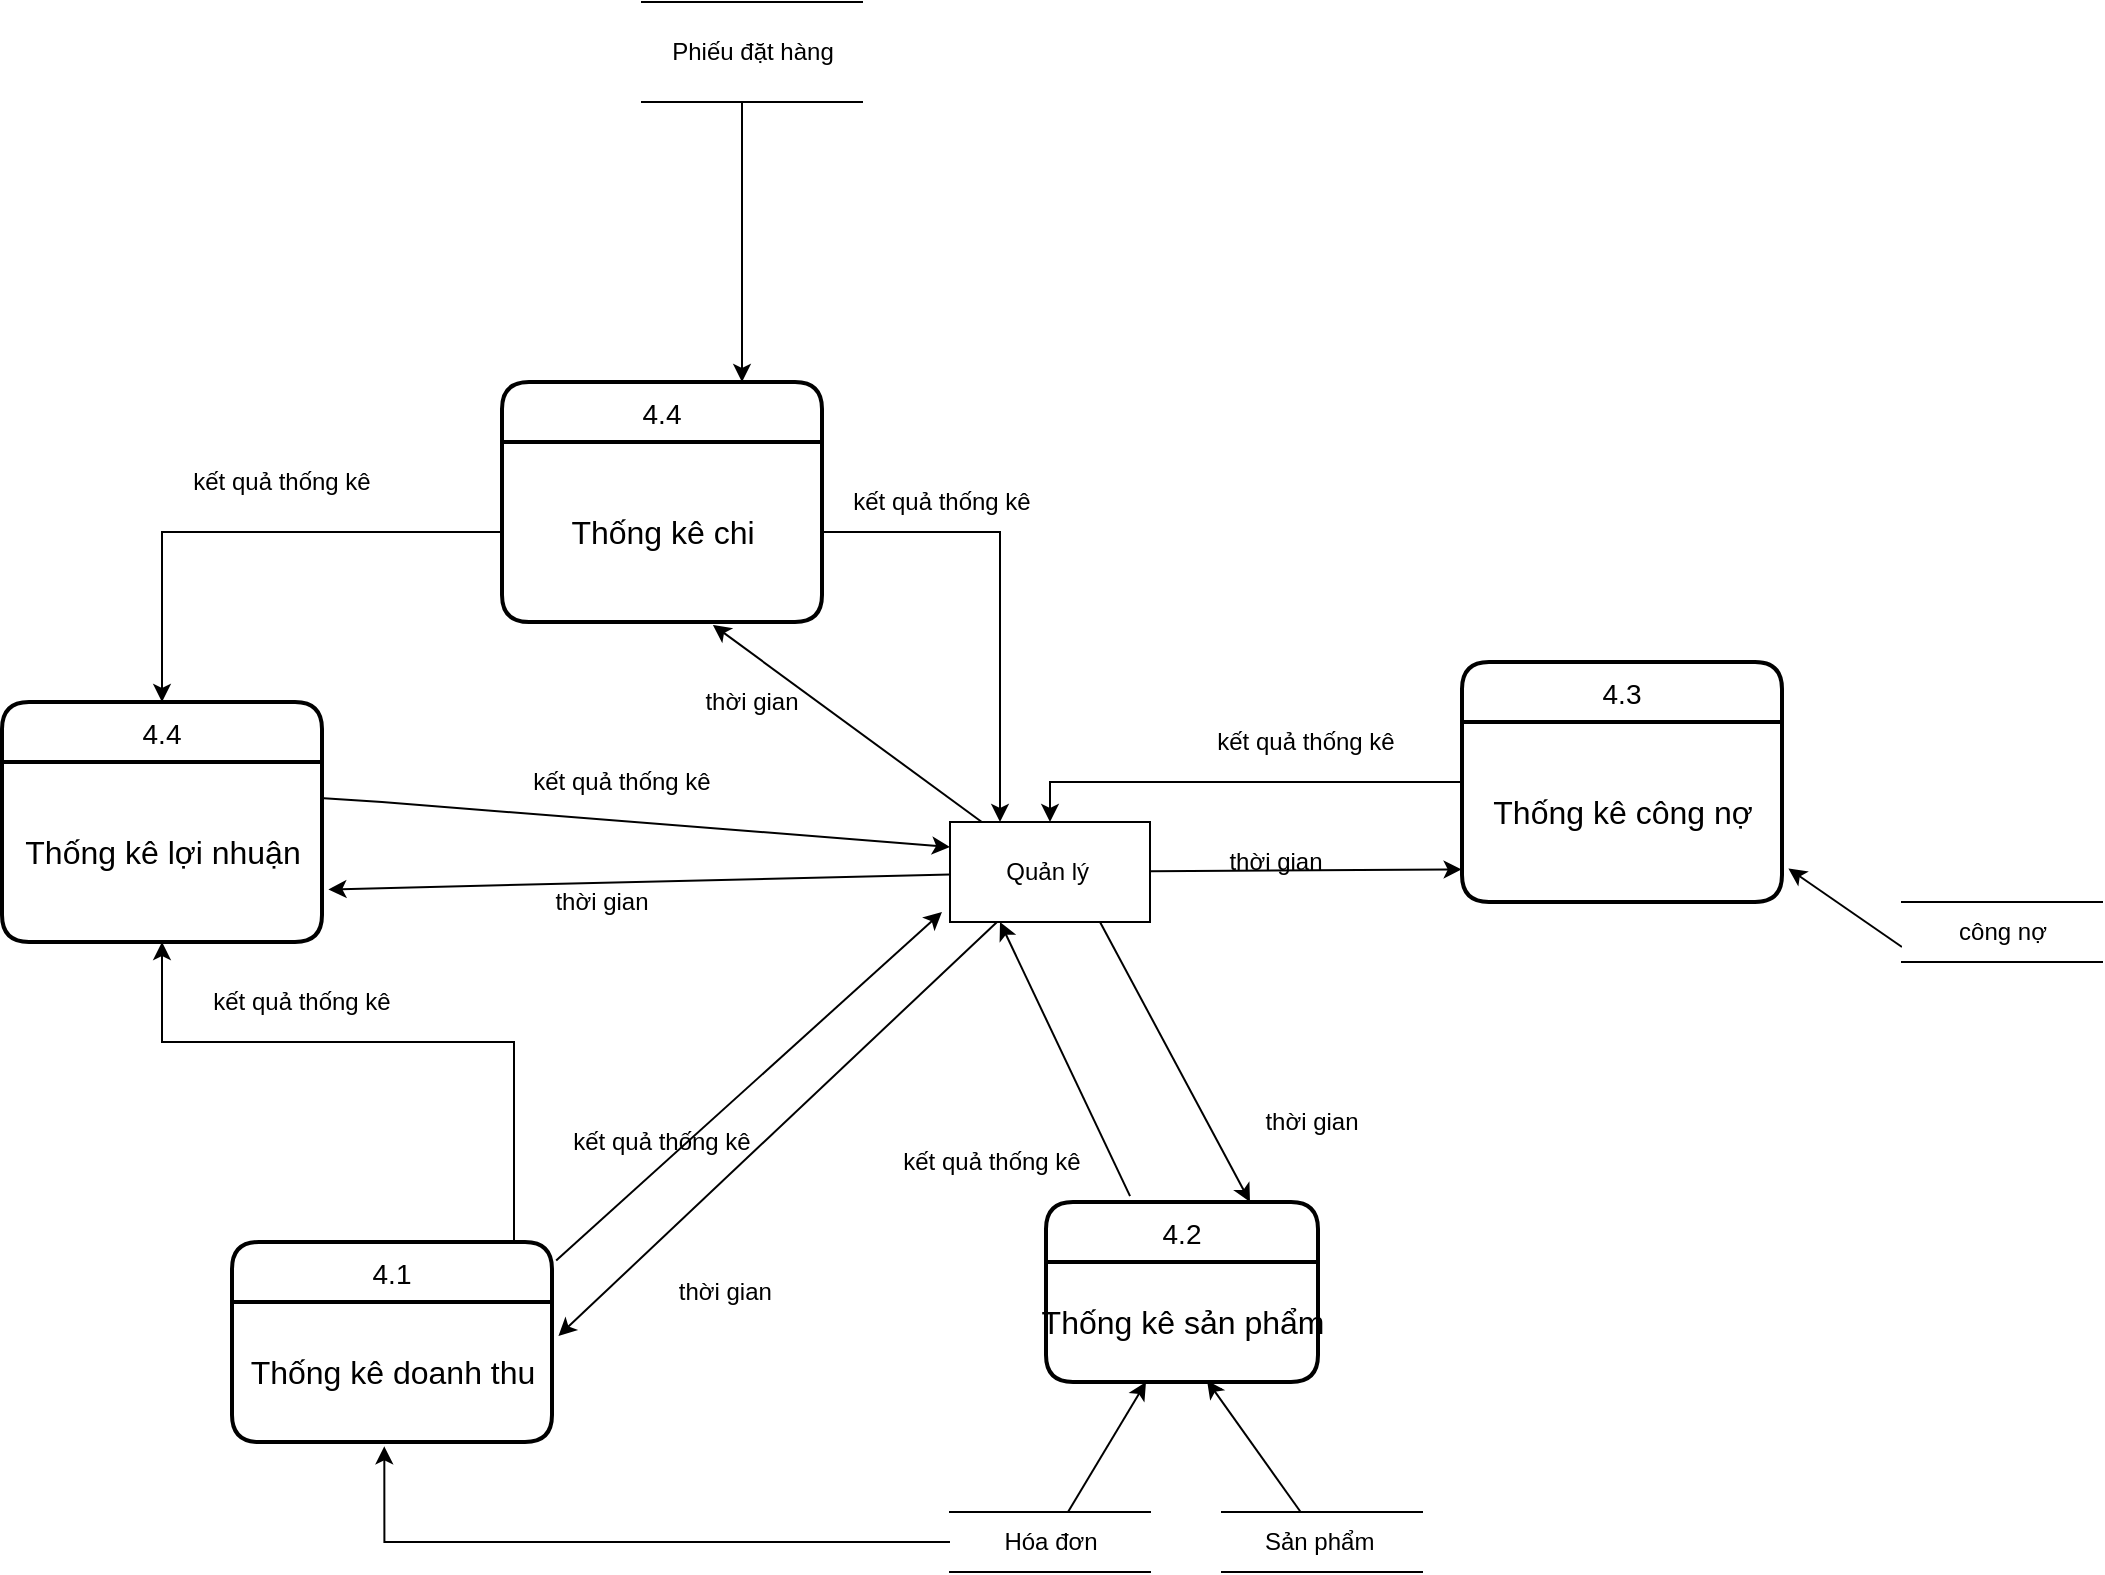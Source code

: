 <mxfile version="13.10.6" type="github">
  <diagram id="4mu_VsUJUEG9aU0Qgn0D" name="Page-1">
    <mxGraphModel dx="2751" dy="2230" grid="1" gridSize="10" guides="1" tooltips="1" connect="1" arrows="1" fold="1" page="1" pageScale="1" pageWidth="827" pageHeight="1169" math="0" shadow="0">
      <root>
        <mxCell id="0" />
        <mxCell id="1" parent="0" />
        <mxCell id="Yh4DcJs_3DgUc0yio_fJ-17" style="rounded=0;orthogonalLoop=1;jettySize=auto;html=1;exitX=0.75;exitY=1;exitDx=0;exitDy=0;entryX=0.75;entryY=0;entryDx=0;entryDy=0;" edge="1" parent="1" source="Yh4DcJs_3DgUc0yio_fJ-1" target="Yh4DcJs_3DgUc0yio_fJ-4">
          <mxGeometry relative="1" as="geometry">
            <mxPoint x="359" y="450" as="targetPoint" />
          </mxGeometry>
        </mxCell>
        <mxCell id="Yh4DcJs_3DgUc0yio_fJ-21" style="edgeStyle=none;rounded=0;orthogonalLoop=1;jettySize=auto;html=1;entryX=1.02;entryY=0.243;entryDx=0;entryDy=0;entryPerimeter=0;" edge="1" parent="1" source="Yh4DcJs_3DgUc0yio_fJ-1" target="Yh4DcJs_3DgUc0yio_fJ-3">
          <mxGeometry relative="1" as="geometry">
            <mxPoint x="140" y="295" as="targetPoint" />
          </mxGeometry>
        </mxCell>
        <mxCell id="Yh4DcJs_3DgUc0yio_fJ-23" style="edgeStyle=none;rounded=0;orthogonalLoop=1;jettySize=auto;html=1;entryX=0.659;entryY=1.016;entryDx=0;entryDy=0;entryPerimeter=0;" edge="1" parent="1" source="Yh4DcJs_3DgUc0yio_fJ-1" target="Yh4DcJs_3DgUc0yio_fJ-9">
          <mxGeometry relative="1" as="geometry" />
        </mxCell>
        <mxCell id="Yh4DcJs_3DgUc0yio_fJ-26" style="rounded=0;orthogonalLoop=1;jettySize=auto;html=1;entryX=-0.001;entryY=0.819;entryDx=0;entryDy=0;entryPerimeter=0;" edge="1" parent="1" source="Yh4DcJs_3DgUc0yio_fJ-1" target="Yh4DcJs_3DgUc0yio_fJ-7">
          <mxGeometry relative="1" as="geometry" />
        </mxCell>
        <mxCell id="Yh4DcJs_3DgUc0yio_fJ-55" style="edgeStyle=none;rounded=0;orthogonalLoop=1;jettySize=auto;html=1;entryX=1.02;entryY=0.708;entryDx=0;entryDy=0;entryPerimeter=0;" edge="1" parent="1" source="Yh4DcJs_3DgUc0yio_fJ-1" target="Yh4DcJs_3DgUc0yio_fJ-51">
          <mxGeometry relative="1" as="geometry" />
        </mxCell>
        <mxCell id="Yh4DcJs_3DgUc0yio_fJ-1" value="Quản lý&amp;nbsp;&lt;span style=&quot;color: rgba(0 , 0 , 0 , 0) ; font-family: monospace ; font-size: 0px&quot;&gt;%3CmxGraphModel%3E%3Croot%3E%3CmxCell%20id%3D%220%22%2F%3E%3CmxCell%20id%3D%221%22%20parent%3D%220%22%2F%3E%3CmxCell%20id%3D%222%22%20value%3D%223.1%22%20style%3D%22swimlane%3BchildLayout%3DstackLayout%3Bhorizontal%3D1%3BstartSize%3D30%3BhorizontalStack%3D0%3Brounded%3D1%3BfontSize%3D14%3BfontStyle%3D0%3BstrokeWidth%3D2%3BresizeParent%3D0%3BresizeLast%3D1%3Bshadow%3D0%3Bdashed%3D0%3Balign%3Dcenter%3B%22%20vertex%3D%221%22%20parent%3D%221%22%3E%3CmxGeometry%20x%3D%22150%22%20y%3D%22240%22%20width%3D%22160%22%20height%3D%22120%22%20as%3D%22geometry%22%2F%3E%3C%2FmxCell%3E%3CmxCell%20id%3D%223%22%20value%3D%22%26lt%3Bfont%20style%3D%26quot%3Bfont-size%3A%2016px%26quot%3B%26gt%3BT%E1%BA%A1o%20TTNCC%26lt%3B%2Ffont%26gt%3B%22%20style%3D%22text%3Bhtml%3D1%3Balign%3Dcenter%3BverticalAlign%3Dmiddle%3Bresizable%3D0%3Bpoints%3D%5B%5D%3Bautosize%3D1%3B%22%20vertex%3D%221%22%20parent%3D%222%22%3E%3CmxGeometry%20y%3D%2230%22%20width%3D%22160%22%20height%3D%2290%22%20as%3D%22geometry%22%2F%3E%3C%2FmxCell%3E%3C%2Froot%3E%3C%2FmxGraphModel%3E&lt;/span&gt;" style="html=1;dashed=0;whitespace=wrap;" vertex="1" parent="1">
          <mxGeometry x="284" y="270" width="100" height="50" as="geometry" />
        </mxCell>
        <mxCell id="Yh4DcJs_3DgUc0yio_fJ-2" value="4.1" style="swimlane;childLayout=stackLayout;horizontal=1;startSize=30;horizontalStack=0;rounded=1;fontSize=14;fontStyle=0;strokeWidth=2;resizeParent=0;resizeLast=1;shadow=0;dashed=0;align=center;" vertex="1" parent="1">
          <mxGeometry x="-75" y="480" width="160" height="100" as="geometry" />
        </mxCell>
        <mxCell id="Yh4DcJs_3DgUc0yio_fJ-3" value="&lt;font style=&quot;font-size: 16px&quot;&gt;Thống kê doanh thu&lt;/font&gt;" style="text;html=1;align=center;verticalAlign=middle;resizable=0;points=[];autosize=1;" vertex="1" parent="Yh4DcJs_3DgUc0yio_fJ-2">
          <mxGeometry y="30" width="160" height="70" as="geometry" />
        </mxCell>
        <mxCell id="Yh4DcJs_3DgUc0yio_fJ-18" style="edgeStyle=none;rounded=0;orthogonalLoop=1;jettySize=auto;html=1;entryX=0.25;entryY=1;entryDx=0;entryDy=0;exitX=0.309;exitY=-0.033;exitDx=0;exitDy=0;exitPerimeter=0;" edge="1" parent="1" source="Yh4DcJs_3DgUc0yio_fJ-4" target="Yh4DcJs_3DgUc0yio_fJ-1">
          <mxGeometry relative="1" as="geometry" />
        </mxCell>
        <mxCell id="Yh4DcJs_3DgUc0yio_fJ-4" value="4.2" style="swimlane;childLayout=stackLayout;horizontal=1;startSize=30;horizontalStack=0;rounded=1;fontSize=14;fontStyle=0;strokeWidth=2;resizeParent=0;resizeLast=1;shadow=0;dashed=0;align=center;" vertex="1" parent="1">
          <mxGeometry x="332" y="460" width="136" height="90" as="geometry" />
        </mxCell>
        <mxCell id="Yh4DcJs_3DgUc0yio_fJ-5" value="&lt;font style=&quot;font-size: 16px&quot;&gt;Thống kê sản phẩm&lt;/font&gt;" style="text;html=1;align=center;verticalAlign=middle;resizable=0;points=[];autosize=1;" vertex="1" parent="Yh4DcJs_3DgUc0yio_fJ-4">
          <mxGeometry y="30" width="136" height="60" as="geometry" />
        </mxCell>
        <mxCell id="Yh4DcJs_3DgUc0yio_fJ-52" style="edgeStyle=orthogonalEdgeStyle;rounded=0;orthogonalLoop=1;jettySize=auto;html=1;entryX=0.5;entryY=0;entryDx=0;entryDy=0;" edge="1" parent="1" source="Yh4DcJs_3DgUc0yio_fJ-6" target="Yh4DcJs_3DgUc0yio_fJ-1">
          <mxGeometry relative="1" as="geometry" />
        </mxCell>
        <mxCell id="Yh4DcJs_3DgUc0yio_fJ-6" value="4.3" style="swimlane;childLayout=stackLayout;horizontal=1;startSize=30;horizontalStack=0;rounded=1;fontSize=14;fontStyle=0;strokeWidth=2;resizeParent=0;resizeLast=1;shadow=0;dashed=0;align=center;" vertex="1" parent="1">
          <mxGeometry x="540" y="190" width="160" height="120" as="geometry" />
        </mxCell>
        <mxCell id="Yh4DcJs_3DgUc0yio_fJ-7" value="&lt;font style=&quot;font-size: 16px&quot;&gt;Thống kê công nợ&lt;/font&gt;" style="text;html=1;align=center;verticalAlign=middle;resizable=0;points=[];autosize=1;" vertex="1" parent="Yh4DcJs_3DgUc0yio_fJ-6">
          <mxGeometry y="30" width="160" height="90" as="geometry" />
        </mxCell>
        <mxCell id="Yh4DcJs_3DgUc0yio_fJ-8" value="4.4" style="swimlane;childLayout=stackLayout;horizontal=1;startSize=30;horizontalStack=0;rounded=1;fontSize=14;fontStyle=0;strokeWidth=2;resizeParent=0;resizeLast=1;shadow=0;dashed=0;align=center;" vertex="1" parent="1">
          <mxGeometry x="60" y="50" width="160" height="120" as="geometry" />
        </mxCell>
        <mxCell id="Yh4DcJs_3DgUc0yio_fJ-9" value="&lt;font style=&quot;font-size: 16px&quot;&gt;Thống kê chi&lt;/font&gt;" style="text;html=1;align=center;verticalAlign=middle;resizable=0;points=[];autosize=1;" vertex="1" parent="Yh4DcJs_3DgUc0yio_fJ-8">
          <mxGeometry y="30" width="160" height="90" as="geometry" />
        </mxCell>
        <mxCell id="Yh4DcJs_3DgUc0yio_fJ-16" style="rounded=0;orthogonalLoop=1;jettySize=auto;html=1;entryX=0.592;entryY=0.987;entryDx=0;entryDy=0;entryPerimeter=0;" edge="1" parent="1" source="Yh4DcJs_3DgUc0yio_fJ-12" target="Yh4DcJs_3DgUc0yio_fJ-5">
          <mxGeometry relative="1" as="geometry" />
        </mxCell>
        <mxCell id="Yh4DcJs_3DgUc0yio_fJ-12" value="Sản phẩm&amp;nbsp;" style="html=1;dashed=0;whitespace=wrap;shape=partialRectangle;right=0;left=0;" vertex="1" parent="1">
          <mxGeometry x="420" y="615" width="100" height="30" as="geometry" />
        </mxCell>
        <mxCell id="Yh4DcJs_3DgUc0yio_fJ-15" style="rounded=0;orthogonalLoop=1;jettySize=auto;html=1;" edge="1" parent="1" source="Yh4DcJs_3DgUc0yio_fJ-13" target="Yh4DcJs_3DgUc0yio_fJ-5">
          <mxGeometry relative="1" as="geometry" />
        </mxCell>
        <mxCell id="Yh4DcJs_3DgUc0yio_fJ-66" style="edgeStyle=orthogonalEdgeStyle;rounded=0;orthogonalLoop=1;jettySize=auto;html=1;entryX=0.476;entryY=1.031;entryDx=0;entryDy=0;entryPerimeter=0;" edge="1" parent="1" source="Yh4DcJs_3DgUc0yio_fJ-13" target="Yh4DcJs_3DgUc0yio_fJ-3">
          <mxGeometry relative="1" as="geometry" />
        </mxCell>
        <mxCell id="Yh4DcJs_3DgUc0yio_fJ-13" value="Hóa đơn" style="html=1;dashed=0;whitespace=wrap;shape=partialRectangle;right=0;left=0;" vertex="1" parent="1">
          <mxGeometry x="284" y="615" width="100" height="30" as="geometry" />
        </mxCell>
        <mxCell id="Yh4DcJs_3DgUc0yio_fJ-19" style="edgeStyle=none;rounded=0;orthogonalLoop=1;jettySize=auto;html=1;exitX=1.013;exitY=0.092;exitDx=0;exitDy=0;exitPerimeter=0;" edge="1" parent="1" source="Yh4DcJs_3DgUc0yio_fJ-2">
          <mxGeometry relative="1" as="geometry">
            <mxPoint x="280" y="315" as="targetPoint" />
          </mxGeometry>
        </mxCell>
        <mxCell id="Yh4DcJs_3DgUc0yio_fJ-22" style="edgeStyle=orthogonalEdgeStyle;rounded=0;orthogonalLoop=1;jettySize=auto;html=1;entryX=0.25;entryY=0;entryDx=0;entryDy=0;" edge="1" parent="1" source="Yh4DcJs_3DgUc0yio_fJ-9" target="Yh4DcJs_3DgUc0yio_fJ-1">
          <mxGeometry relative="1" as="geometry" />
        </mxCell>
        <mxCell id="Yh4DcJs_3DgUc0yio_fJ-28" value="kết quả thống kê" style="text;html=1;strokeColor=none;fillColor=none;align=center;verticalAlign=middle;whiteSpace=wrap;rounded=0;" vertex="1" parent="1">
          <mxGeometry x="80" y="410" width="120" height="40" as="geometry" />
        </mxCell>
        <mxCell id="Yh4DcJs_3DgUc0yio_fJ-29" value="&amp;nbsp;thời gian" style="text;html=1;strokeColor=none;fillColor=none;align=center;verticalAlign=middle;whiteSpace=wrap;rounded=0;" vertex="1" parent="1">
          <mxGeometry x="125" y="495" width="90" height="20" as="geometry" />
        </mxCell>
        <mxCell id="Yh4DcJs_3DgUc0yio_fJ-30" value="kết quả thống kê" style="text;html=1;strokeColor=none;fillColor=none;align=center;verticalAlign=middle;whiteSpace=wrap;rounded=0;" vertex="1" parent="1">
          <mxGeometry x="220" y="90" width="120" height="40" as="geometry" />
        </mxCell>
        <mxCell id="Yh4DcJs_3DgUc0yio_fJ-31" value="thời gian" style="text;html=1;strokeColor=none;fillColor=none;align=center;verticalAlign=middle;whiteSpace=wrap;rounded=0;" vertex="1" parent="1">
          <mxGeometry x="140" y="200" width="90" height="20" as="geometry" />
        </mxCell>
        <mxCell id="Yh4DcJs_3DgUc0yio_fJ-33" value="kết quả thống kê" style="text;html=1;strokeColor=none;fillColor=none;align=center;verticalAlign=middle;whiteSpace=wrap;rounded=0;" vertex="1" parent="1">
          <mxGeometry x="402" y="210" width="120" height="40" as="geometry" />
        </mxCell>
        <mxCell id="Yh4DcJs_3DgUc0yio_fJ-36" value="kết quả thống kê" style="text;html=1;strokeColor=none;fillColor=none;align=center;verticalAlign=middle;whiteSpace=wrap;rounded=0;" vertex="1" parent="1">
          <mxGeometry x="245" y="420" width="120" height="40" as="geometry" />
        </mxCell>
        <mxCell id="Yh4DcJs_3DgUc0yio_fJ-37" value="thời gian" style="text;html=1;strokeColor=none;fillColor=none;align=center;verticalAlign=middle;whiteSpace=wrap;rounded=0;" vertex="1" parent="1">
          <mxGeometry x="420" y="410" width="90" height="20" as="geometry" />
        </mxCell>
        <mxCell id="Yh4DcJs_3DgUc0yio_fJ-38" value="thời gian" style="text;html=1;strokeColor=none;fillColor=none;align=center;verticalAlign=middle;whiteSpace=wrap;rounded=0;" vertex="1" parent="1">
          <mxGeometry x="402" y="280" width="90" height="20" as="geometry" />
        </mxCell>
        <mxCell id="Yh4DcJs_3DgUc0yio_fJ-41" style="edgeStyle=none;rounded=0;orthogonalLoop=1;jettySize=auto;html=1;exitX=0;exitY=0.75;exitDx=0;exitDy=0;entryX=1.02;entryY=0.814;entryDx=0;entryDy=0;entryPerimeter=0;" edge="1" parent="1" source="Yh4DcJs_3DgUc0yio_fJ-39" target="Yh4DcJs_3DgUc0yio_fJ-7">
          <mxGeometry relative="1" as="geometry">
            <mxPoint x="671" y="331" as="targetPoint" />
          </mxGeometry>
        </mxCell>
        <mxCell id="Yh4DcJs_3DgUc0yio_fJ-39" value="công nợ" style="html=1;dashed=0;whitespace=wrap;shape=partialRectangle;right=0;left=0;" vertex="1" parent="1">
          <mxGeometry x="760" y="310" width="100" height="30" as="geometry" />
        </mxCell>
        <mxCell id="Yh4DcJs_3DgUc0yio_fJ-59" style="edgeStyle=orthogonalEdgeStyle;rounded=0;orthogonalLoop=1;jettySize=auto;html=1;entryX=0.75;entryY=0;entryDx=0;entryDy=0;" edge="1" parent="1" source="Yh4DcJs_3DgUc0yio_fJ-45" target="Yh4DcJs_3DgUc0yio_fJ-8">
          <mxGeometry relative="1" as="geometry">
            <Array as="points">
              <mxPoint x="180" y="-30" />
              <mxPoint x="180" y="-30" />
            </Array>
          </mxGeometry>
        </mxCell>
        <mxCell id="Yh4DcJs_3DgUc0yio_fJ-45" value="Phiếu đặt hàng" style="html=1;dashed=0;whitespace=wrap;shape=partialRectangle;right=0;left=0;" vertex="1" parent="1">
          <mxGeometry x="130" y="-140" width="110" height="50" as="geometry" />
        </mxCell>
        <mxCell id="Yh4DcJs_3DgUc0yio_fJ-50" value="4.4" style="swimlane;childLayout=stackLayout;horizontal=1;startSize=30;horizontalStack=0;rounded=1;fontSize=14;fontStyle=0;strokeWidth=2;resizeParent=0;resizeLast=1;shadow=0;dashed=0;align=center;" vertex="1" parent="1">
          <mxGeometry x="-190" y="210" width="160" height="120" as="geometry" />
        </mxCell>
        <mxCell id="Yh4DcJs_3DgUc0yio_fJ-51" value="&lt;span style=&quot;font-size: 16px&quot;&gt;Thống kê lợi nhuận&lt;/span&gt;" style="text;html=1;align=center;verticalAlign=middle;resizable=0;points=[];autosize=1;" vertex="1" parent="Yh4DcJs_3DgUc0yio_fJ-50">
          <mxGeometry y="30" width="160" height="90" as="geometry" />
        </mxCell>
        <mxCell id="Yh4DcJs_3DgUc0yio_fJ-54" style="edgeStyle=none;rounded=0;orthogonalLoop=1;jettySize=auto;html=1;entryX=0;entryY=0.25;entryDx=0;entryDy=0;exitX=1.006;exitY=0.201;exitDx=0;exitDy=0;exitPerimeter=0;" edge="1" parent="1" source="Yh4DcJs_3DgUc0yio_fJ-51" target="Yh4DcJs_3DgUc0yio_fJ-1">
          <mxGeometry relative="1" as="geometry">
            <Array as="points">
              <mxPoint y="260" />
            </Array>
          </mxGeometry>
        </mxCell>
        <mxCell id="Yh4DcJs_3DgUc0yio_fJ-56" value="kết quả thống kê" style="text;html=1;strokeColor=none;fillColor=none;align=center;verticalAlign=middle;whiteSpace=wrap;rounded=0;" vertex="1" parent="1">
          <mxGeometry x="60" y="230" width="120" height="40" as="geometry" />
        </mxCell>
        <mxCell id="Yh4DcJs_3DgUc0yio_fJ-57" style="edgeStyle=orthogonalEdgeStyle;rounded=0;orthogonalLoop=1;jettySize=auto;html=1;entryX=0.5;entryY=0;entryDx=0;entryDy=0;" edge="1" parent="1" source="Yh4DcJs_3DgUc0yio_fJ-9" target="Yh4DcJs_3DgUc0yio_fJ-50">
          <mxGeometry relative="1" as="geometry">
            <mxPoint x="230" y="135" as="sourcePoint" />
            <mxPoint x="319" y="280" as="targetPoint" />
            <Array as="points">
              <mxPoint x="-110" y="125" />
            </Array>
          </mxGeometry>
        </mxCell>
        <mxCell id="Yh4DcJs_3DgUc0yio_fJ-60" style="edgeStyle=orthogonalEdgeStyle;rounded=0;orthogonalLoop=1;jettySize=auto;html=1;exitX=0.5;exitY=0;exitDx=0;exitDy=0;" edge="1" parent="1" source="Yh4DcJs_3DgUc0yio_fJ-2" target="Yh4DcJs_3DgUc0yio_fJ-51">
          <mxGeometry relative="1" as="geometry">
            <Array as="points">
              <mxPoint x="66" y="380" />
              <mxPoint x="-110" y="380" />
            </Array>
          </mxGeometry>
        </mxCell>
        <mxCell id="Yh4DcJs_3DgUc0yio_fJ-61" value="kết quả thống kê" style="text;html=1;strokeColor=none;fillColor=none;align=center;verticalAlign=middle;whiteSpace=wrap;rounded=0;" vertex="1" parent="1">
          <mxGeometry x="-110" y="80" width="120" height="40" as="geometry" />
        </mxCell>
        <mxCell id="Yh4DcJs_3DgUc0yio_fJ-62" value="kết quả thống kê" style="text;html=1;strokeColor=none;fillColor=none;align=center;verticalAlign=middle;whiteSpace=wrap;rounded=0;" vertex="1" parent="1">
          <mxGeometry x="-100" y="340" width="120" height="40" as="geometry" />
        </mxCell>
        <mxCell id="Yh4DcJs_3DgUc0yio_fJ-63" value="thời gian" style="text;html=1;strokeColor=none;fillColor=none;align=center;verticalAlign=middle;whiteSpace=wrap;rounded=0;" vertex="1" parent="1">
          <mxGeometry x="65" y="300" width="90" height="20" as="geometry" />
        </mxCell>
      </root>
    </mxGraphModel>
  </diagram>
</mxfile>
